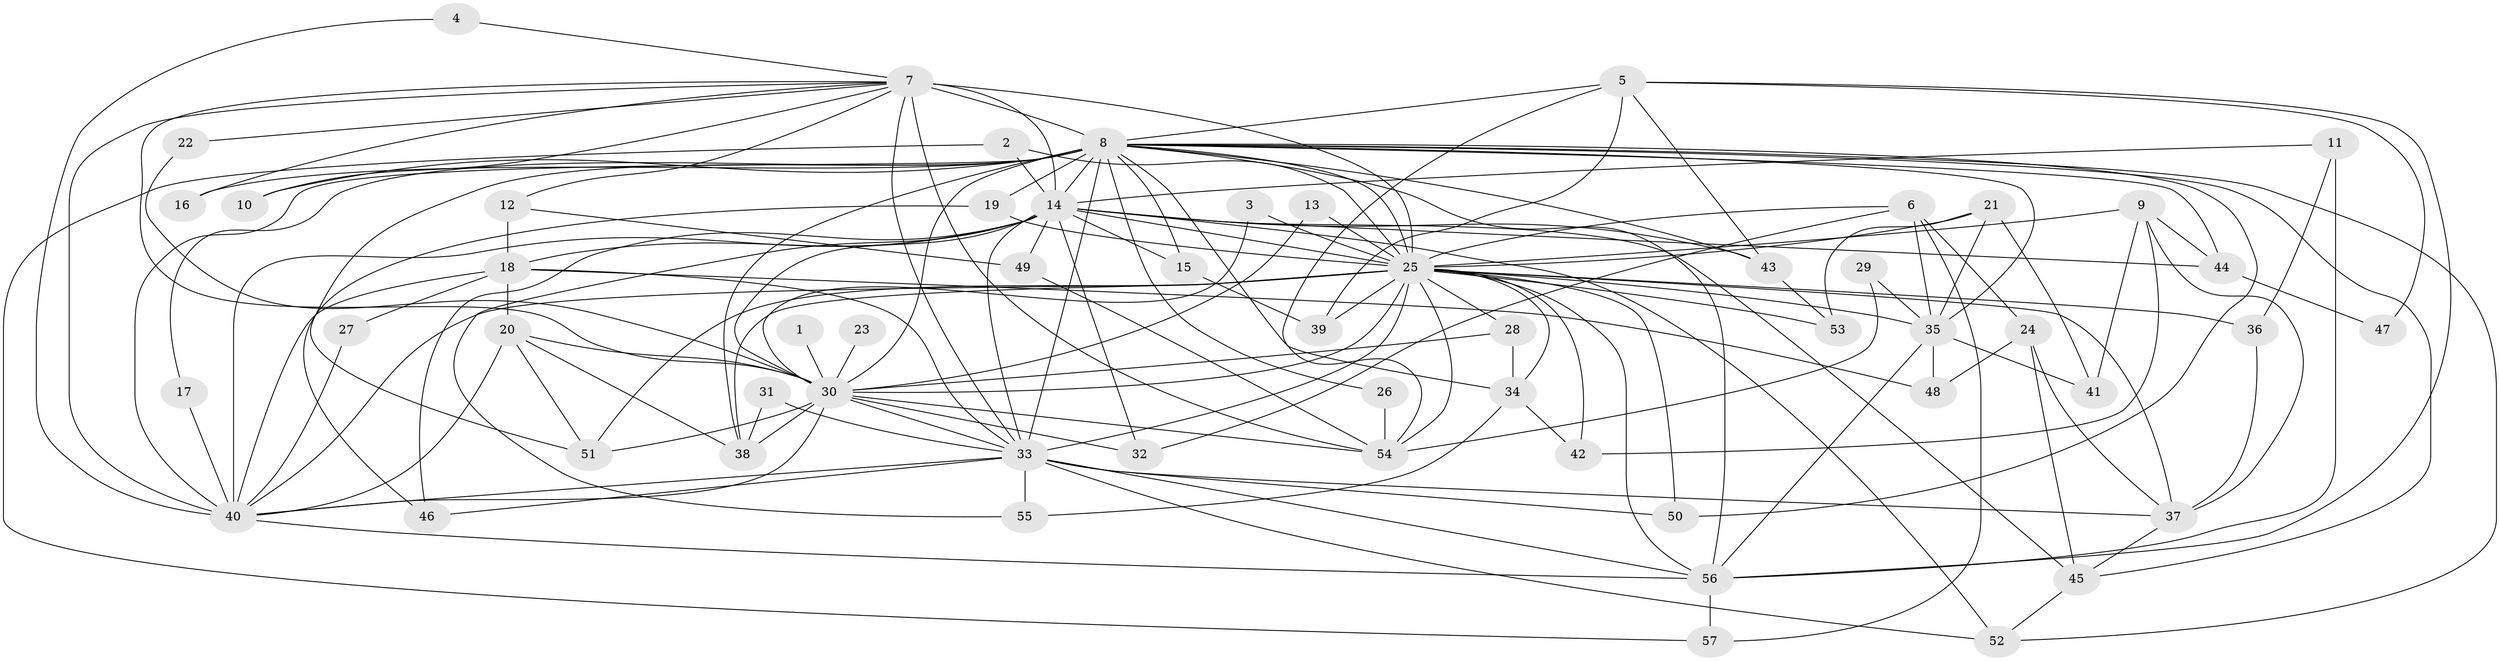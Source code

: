 // original degree distribution, {17: 0.017699115044247787, 27: 0.02654867256637168, 21: 0.017699115044247787, 15: 0.008849557522123894, 16: 0.008849557522123894, 19: 0.008849557522123894, 2: 0.5398230088495575, 8: 0.017699115044247787, 3: 0.19469026548672566, 9: 0.008849557522123894, 5: 0.04424778761061947, 6: 0.02654867256637168, 7: 0.008849557522123894, 4: 0.07079646017699115}
// Generated by graph-tools (version 1.1) at 2025/01/03/09/25 03:01:36]
// undirected, 57 vertices, 149 edges
graph export_dot {
graph [start="1"]
  node [color=gray90,style=filled];
  1;
  2;
  3;
  4;
  5;
  6;
  7;
  8;
  9;
  10;
  11;
  12;
  13;
  14;
  15;
  16;
  17;
  18;
  19;
  20;
  21;
  22;
  23;
  24;
  25;
  26;
  27;
  28;
  29;
  30;
  31;
  32;
  33;
  34;
  35;
  36;
  37;
  38;
  39;
  40;
  41;
  42;
  43;
  44;
  45;
  46;
  47;
  48;
  49;
  50;
  51;
  52;
  53;
  54;
  55;
  56;
  57;
  1 -- 30 [weight=1.0];
  2 -- 14 [weight=1.0];
  2 -- 25 [weight=1.0];
  2 -- 57 [weight=1.0];
  3 -- 25 [weight=1.0];
  3 -- 30 [weight=1.0];
  4 -- 7 [weight=1.0];
  4 -- 40 [weight=1.0];
  5 -- 8 [weight=2.0];
  5 -- 39 [weight=1.0];
  5 -- 43 [weight=1.0];
  5 -- 47 [weight=1.0];
  5 -- 54 [weight=1.0];
  5 -- 56 [weight=1.0];
  6 -- 24 [weight=1.0];
  6 -- 25 [weight=1.0];
  6 -- 32 [weight=1.0];
  6 -- 35 [weight=1.0];
  6 -- 57 [weight=1.0];
  7 -- 8 [weight=3.0];
  7 -- 10 [weight=1.0];
  7 -- 12 [weight=1.0];
  7 -- 14 [weight=2.0];
  7 -- 16 [weight=1.0];
  7 -- 22 [weight=1.0];
  7 -- 25 [weight=5.0];
  7 -- 30 [weight=1.0];
  7 -- 33 [weight=2.0];
  7 -- 40 [weight=2.0];
  7 -- 54 [weight=1.0];
  8 -- 10 [weight=1.0];
  8 -- 14 [weight=4.0];
  8 -- 15 [weight=1.0];
  8 -- 16 [weight=1.0];
  8 -- 17 [weight=1.0];
  8 -- 19 [weight=1.0];
  8 -- 25 [weight=4.0];
  8 -- 26 [weight=1.0];
  8 -- 30 [weight=2.0];
  8 -- 33 [weight=2.0];
  8 -- 34 [weight=1.0];
  8 -- 35 [weight=1.0];
  8 -- 38 [weight=1.0];
  8 -- 40 [weight=2.0];
  8 -- 43 [weight=1.0];
  8 -- 44 [weight=1.0];
  8 -- 45 [weight=2.0];
  8 -- 50 [weight=2.0];
  8 -- 51 [weight=1.0];
  8 -- 52 [weight=1.0];
  8 -- 56 [weight=1.0];
  9 -- 25 [weight=1.0];
  9 -- 37 [weight=1.0];
  9 -- 41 [weight=1.0];
  9 -- 42 [weight=1.0];
  9 -- 44 [weight=1.0];
  11 -- 14 [weight=1.0];
  11 -- 36 [weight=1.0];
  11 -- 56 [weight=1.0];
  12 -- 18 [weight=1.0];
  12 -- 49 [weight=1.0];
  13 -- 25 [weight=1.0];
  13 -- 30 [weight=1.0];
  14 -- 15 [weight=1.0];
  14 -- 18 [weight=1.0];
  14 -- 25 [weight=4.0];
  14 -- 30 [weight=5.0];
  14 -- 32 [weight=1.0];
  14 -- 33 [weight=2.0];
  14 -- 40 [weight=3.0];
  14 -- 43 [weight=1.0];
  14 -- 44 [weight=1.0];
  14 -- 45 [weight=1.0];
  14 -- 46 [weight=1.0];
  14 -- 49 [weight=1.0];
  14 -- 52 [weight=1.0];
  14 -- 55 [weight=1.0];
  15 -- 39 [weight=1.0];
  17 -- 40 [weight=1.0];
  18 -- 20 [weight=1.0];
  18 -- 27 [weight=2.0];
  18 -- 33 [weight=1.0];
  18 -- 40 [weight=1.0];
  18 -- 48 [weight=1.0];
  19 -- 25 [weight=1.0];
  19 -- 46 [weight=1.0];
  20 -- 30 [weight=1.0];
  20 -- 38 [weight=1.0];
  20 -- 40 [weight=1.0];
  20 -- 51 [weight=1.0];
  21 -- 25 [weight=1.0];
  21 -- 35 [weight=1.0];
  21 -- 41 [weight=1.0];
  21 -- 53 [weight=1.0];
  22 -- 30 [weight=1.0];
  23 -- 30 [weight=1.0];
  24 -- 37 [weight=1.0];
  24 -- 45 [weight=1.0];
  24 -- 48 [weight=1.0];
  25 -- 28 [weight=1.0];
  25 -- 30 [weight=2.0];
  25 -- 33 [weight=3.0];
  25 -- 34 [weight=1.0];
  25 -- 35 [weight=3.0];
  25 -- 36 [weight=1.0];
  25 -- 37 [weight=1.0];
  25 -- 38 [weight=1.0];
  25 -- 39 [weight=1.0];
  25 -- 40 [weight=2.0];
  25 -- 42 [weight=1.0];
  25 -- 50 [weight=1.0];
  25 -- 51 [weight=1.0];
  25 -- 53 [weight=1.0];
  25 -- 54 [weight=1.0];
  25 -- 56 [weight=1.0];
  26 -- 54 [weight=1.0];
  27 -- 40 [weight=1.0];
  28 -- 30 [weight=2.0];
  28 -- 34 [weight=1.0];
  29 -- 35 [weight=1.0];
  29 -- 54 [weight=1.0];
  30 -- 32 [weight=1.0];
  30 -- 33 [weight=1.0];
  30 -- 38 [weight=2.0];
  30 -- 40 [weight=1.0];
  30 -- 51 [weight=1.0];
  30 -- 54 [weight=1.0];
  31 -- 33 [weight=1.0];
  31 -- 38 [weight=1.0];
  33 -- 37 [weight=1.0];
  33 -- 40 [weight=1.0];
  33 -- 46 [weight=1.0];
  33 -- 50 [weight=1.0];
  33 -- 52 [weight=1.0];
  33 -- 55 [weight=1.0];
  33 -- 56 [weight=1.0];
  34 -- 42 [weight=1.0];
  34 -- 55 [weight=1.0];
  35 -- 41 [weight=1.0];
  35 -- 48 [weight=1.0];
  35 -- 56 [weight=1.0];
  36 -- 37 [weight=1.0];
  37 -- 45 [weight=1.0];
  40 -- 56 [weight=1.0];
  43 -- 53 [weight=1.0];
  44 -- 47 [weight=1.0];
  45 -- 52 [weight=1.0];
  49 -- 54 [weight=1.0];
  56 -- 57 [weight=1.0];
}
